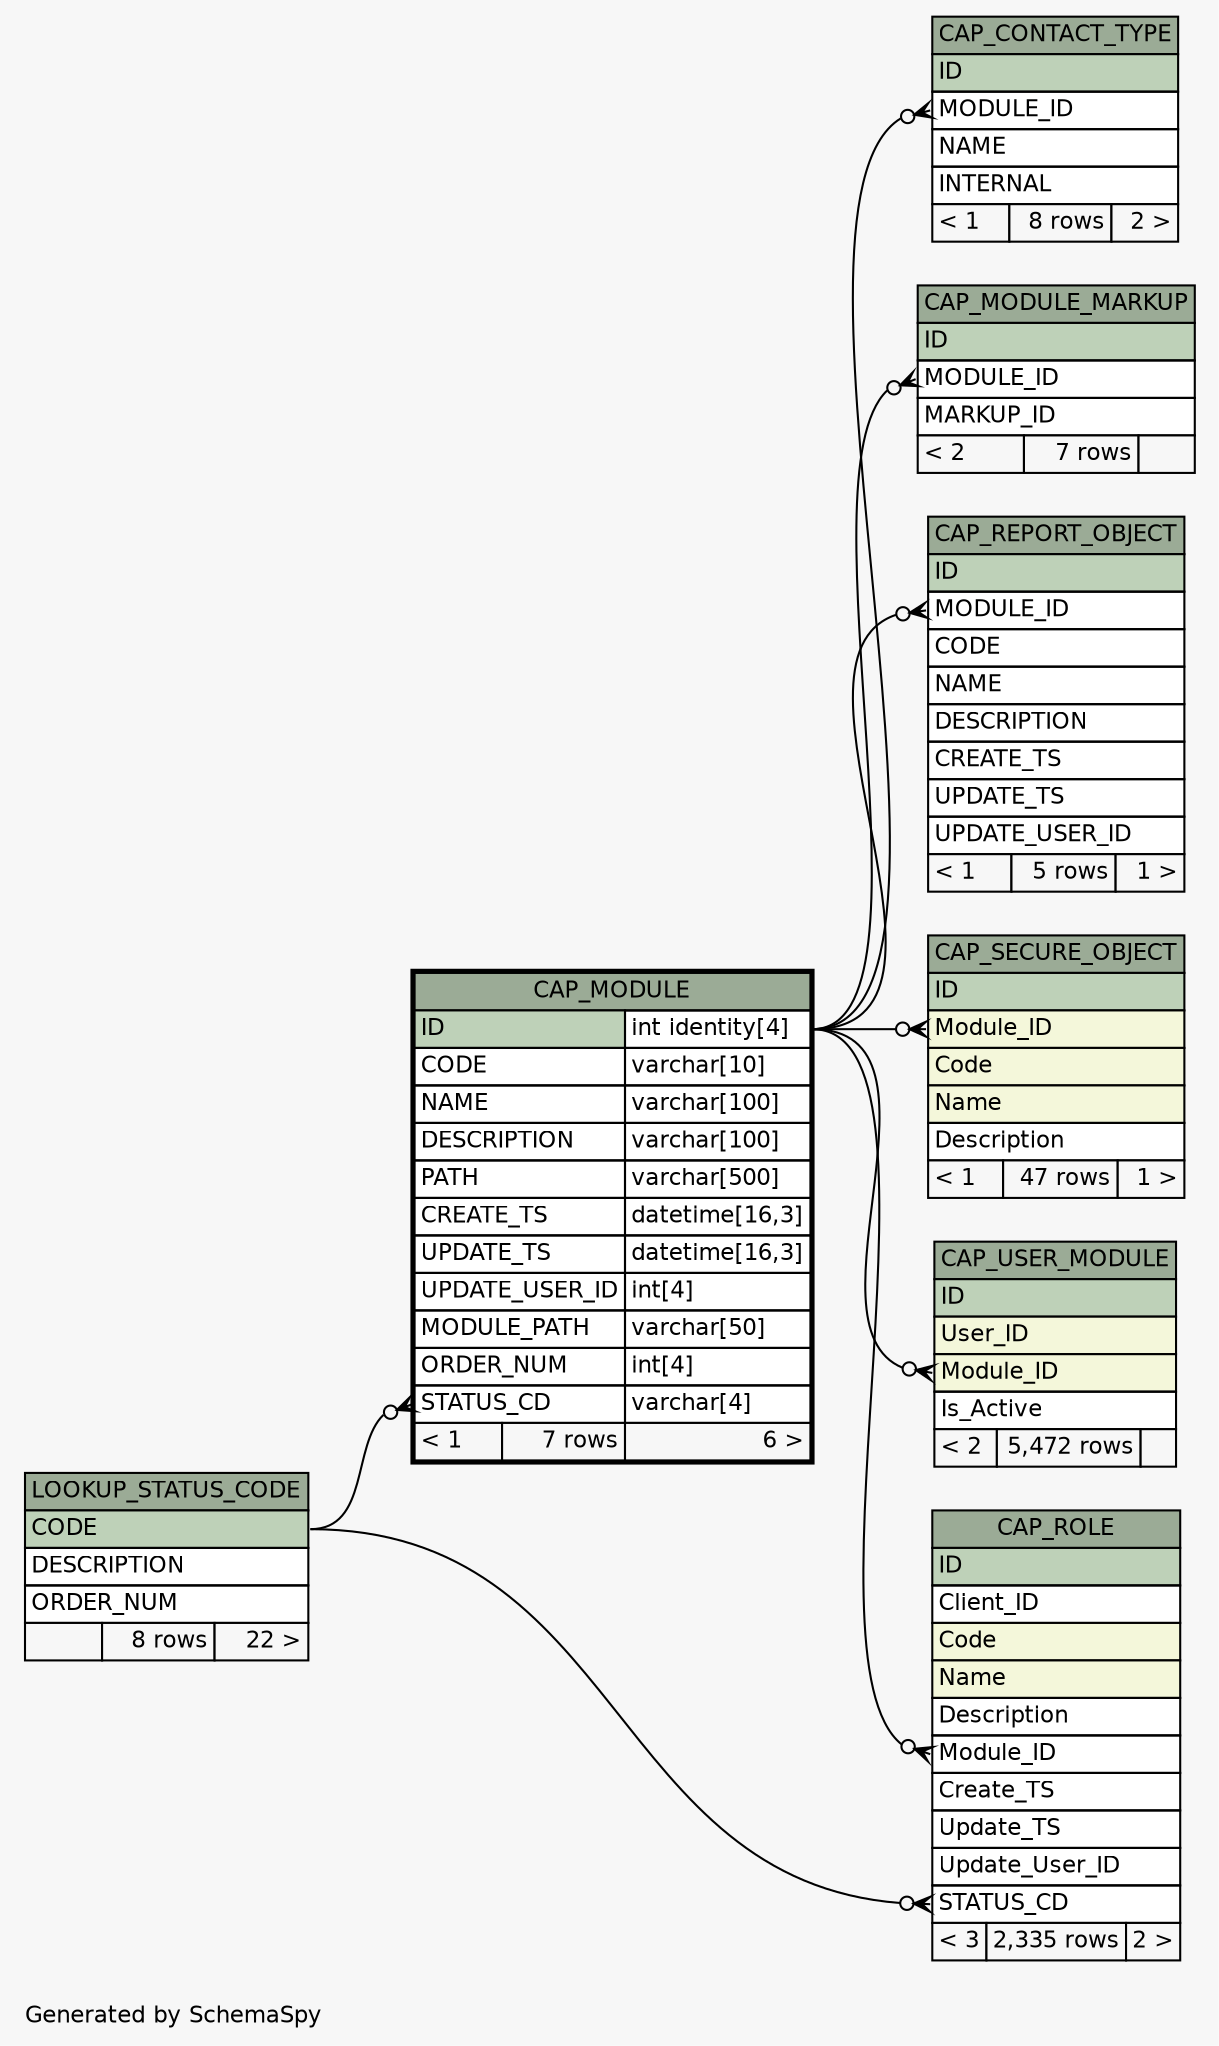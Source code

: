 // dot 2.28.0 on Windows 7 6.1
// SchemaSpy rev 590
digraph "oneDegreeRelationshipsDiagram" {
  graph [
    rankdir="RL"
    bgcolor="#f7f7f7"
    label="\nGenerated by SchemaSpy"
    labeljust="l"
    nodesep="0.18"
    ranksep="0.46"
    fontname="Helvetica"
    fontsize="11"
  ];
  node [
    fontname="Helvetica"
    fontsize="11"
    shape="plaintext"
  ];
  edge [
    arrowsize="0.8"
  ];
  "CAP_CONTACT_TYPE":"MODULE_ID":w -> "CAP_MODULE":"ID.type":e [arrowhead=none dir=back arrowtail=crowodot];
  "CAP_MODULE":"STATUS_CD":w -> "LOOKUP_STATUS_CODE":"CODE":e [arrowhead=none dir=back arrowtail=crowodot];
  "CAP_MODULE_MARKUP":"MODULE_ID":w -> "CAP_MODULE":"ID.type":e [arrowhead=none dir=back arrowtail=crowodot];
  "CAP_REPORT_OBJECT":"MODULE_ID":w -> "CAP_MODULE":"ID.type":e [arrowhead=none dir=back arrowtail=crowodot];
  "CAP_ROLE":"Module_ID":w -> "CAP_MODULE":"ID.type":e [arrowhead=none dir=back arrowtail=crowodot];
  "CAP_ROLE":"STATUS_CD":w -> "LOOKUP_STATUS_CODE":"CODE":e [arrowhead=none dir=back arrowtail=crowodot];
  "CAP_SECURE_OBJECT":"Module_ID":w -> "CAP_MODULE":"ID.type":e [arrowhead=none dir=back arrowtail=crowodot];
  "CAP_USER_MODULE":"Module_ID":w -> "CAP_MODULE":"ID.type":e [arrowhead=none dir=back arrowtail=crowodot];
  "CAP_CONTACT_TYPE" [
    label=<
    <TABLE BORDER="0" CELLBORDER="1" CELLSPACING="0" BGCOLOR="#ffffff">
      <TR><TD COLSPAN="3" BGCOLOR="#9bab96" ALIGN="CENTER">CAP_CONTACT_TYPE</TD></TR>
      <TR><TD PORT="ID" COLSPAN="3" BGCOLOR="#bed1b8" ALIGN="LEFT">ID</TD></TR>
      <TR><TD PORT="MODULE_ID" COLSPAN="3" ALIGN="LEFT">MODULE_ID</TD></TR>
      <TR><TD PORT="NAME" COLSPAN="3" ALIGN="LEFT">NAME</TD></TR>
      <TR><TD PORT="INTERNAL" COLSPAN="3" ALIGN="LEFT">INTERNAL</TD></TR>
      <TR><TD ALIGN="LEFT" BGCOLOR="#f7f7f7">&lt; 1</TD><TD ALIGN="RIGHT" BGCOLOR="#f7f7f7">8 rows</TD><TD ALIGN="RIGHT" BGCOLOR="#f7f7f7">2 &gt;</TD></TR>
    </TABLE>>
    URL="CAP_CONTACT_TYPE.html"
    tooltip="CAP_CONTACT_TYPE"
  ];
  "CAP_MODULE" [
    label=<
    <TABLE BORDER="2" CELLBORDER="1" CELLSPACING="0" BGCOLOR="#ffffff">
      <TR><TD COLSPAN="3" BGCOLOR="#9bab96" ALIGN="CENTER">CAP_MODULE</TD></TR>
      <TR><TD PORT="ID" COLSPAN="2" BGCOLOR="#bed1b8" ALIGN="LEFT">ID</TD><TD PORT="ID.type" ALIGN="LEFT">int identity[4]</TD></TR>
      <TR><TD PORT="CODE" COLSPAN="2" ALIGN="LEFT">CODE</TD><TD PORT="CODE.type" ALIGN="LEFT">varchar[10]</TD></TR>
      <TR><TD PORT="NAME" COLSPAN="2" ALIGN="LEFT">NAME</TD><TD PORT="NAME.type" ALIGN="LEFT">varchar[100]</TD></TR>
      <TR><TD PORT="DESCRIPTION" COLSPAN="2" ALIGN="LEFT">DESCRIPTION</TD><TD PORT="DESCRIPTION.type" ALIGN="LEFT">varchar[100]</TD></TR>
      <TR><TD PORT="PATH" COLSPAN="2" ALIGN="LEFT">PATH</TD><TD PORT="PATH.type" ALIGN="LEFT">varchar[500]</TD></TR>
      <TR><TD PORT="CREATE_TS" COLSPAN="2" ALIGN="LEFT">CREATE_TS</TD><TD PORT="CREATE_TS.type" ALIGN="LEFT">datetime[16,3]</TD></TR>
      <TR><TD PORT="UPDATE_TS" COLSPAN="2" ALIGN="LEFT">UPDATE_TS</TD><TD PORT="UPDATE_TS.type" ALIGN="LEFT">datetime[16,3]</TD></TR>
      <TR><TD PORT="UPDATE_USER_ID" COLSPAN="2" ALIGN="LEFT">UPDATE_USER_ID</TD><TD PORT="UPDATE_USER_ID.type" ALIGN="LEFT">int[4]</TD></TR>
      <TR><TD PORT="MODULE_PATH" COLSPAN="2" ALIGN="LEFT">MODULE_PATH</TD><TD PORT="MODULE_PATH.type" ALIGN="LEFT">varchar[50]</TD></TR>
      <TR><TD PORT="ORDER_NUM" COLSPAN="2" ALIGN="LEFT">ORDER_NUM</TD><TD PORT="ORDER_NUM.type" ALIGN="LEFT">int[4]</TD></TR>
      <TR><TD PORT="STATUS_CD" COLSPAN="2" ALIGN="LEFT">STATUS_CD</TD><TD PORT="STATUS_CD.type" ALIGN="LEFT">varchar[4]</TD></TR>
      <TR><TD ALIGN="LEFT" BGCOLOR="#f7f7f7">&lt; 1</TD><TD ALIGN="RIGHT" BGCOLOR="#f7f7f7">7 rows</TD><TD ALIGN="RIGHT" BGCOLOR="#f7f7f7">6 &gt;</TD></TR>
    </TABLE>>
    URL="CAP_MODULE.html"
    tooltip="CAP_MODULE"
  ];
  "CAP_MODULE_MARKUP" [
    label=<
    <TABLE BORDER="0" CELLBORDER="1" CELLSPACING="0" BGCOLOR="#ffffff">
      <TR><TD COLSPAN="3" BGCOLOR="#9bab96" ALIGN="CENTER">CAP_MODULE_MARKUP</TD></TR>
      <TR><TD PORT="ID" COLSPAN="3" BGCOLOR="#bed1b8" ALIGN="LEFT">ID</TD></TR>
      <TR><TD PORT="MODULE_ID" COLSPAN="3" ALIGN="LEFT">MODULE_ID</TD></TR>
      <TR><TD PORT="MARKUP_ID" COLSPAN="3" ALIGN="LEFT">MARKUP_ID</TD></TR>
      <TR><TD ALIGN="LEFT" BGCOLOR="#f7f7f7">&lt; 2</TD><TD ALIGN="RIGHT" BGCOLOR="#f7f7f7">7 rows</TD><TD ALIGN="RIGHT" BGCOLOR="#f7f7f7">  </TD></TR>
    </TABLE>>
    URL="CAP_MODULE_MARKUP.html"
    tooltip="CAP_MODULE_MARKUP"
  ];
  "CAP_REPORT_OBJECT" [
    label=<
    <TABLE BORDER="0" CELLBORDER="1" CELLSPACING="0" BGCOLOR="#ffffff">
      <TR><TD COLSPAN="3" BGCOLOR="#9bab96" ALIGN="CENTER">CAP_REPORT_OBJECT</TD></TR>
      <TR><TD PORT="ID" COLSPAN="3" BGCOLOR="#bed1b8" ALIGN="LEFT">ID</TD></TR>
      <TR><TD PORT="MODULE_ID" COLSPAN="3" ALIGN="LEFT">MODULE_ID</TD></TR>
      <TR><TD PORT="CODE" COLSPAN="3" ALIGN="LEFT">CODE</TD></TR>
      <TR><TD PORT="NAME" COLSPAN="3" ALIGN="LEFT">NAME</TD></TR>
      <TR><TD PORT="DESCRIPTION" COLSPAN="3" ALIGN="LEFT">DESCRIPTION</TD></TR>
      <TR><TD PORT="CREATE_TS" COLSPAN="3" ALIGN="LEFT">CREATE_TS</TD></TR>
      <TR><TD PORT="UPDATE_TS" COLSPAN="3" ALIGN="LEFT">UPDATE_TS</TD></TR>
      <TR><TD PORT="UPDATE_USER_ID" COLSPAN="3" ALIGN="LEFT">UPDATE_USER_ID</TD></TR>
      <TR><TD ALIGN="LEFT" BGCOLOR="#f7f7f7">&lt; 1</TD><TD ALIGN="RIGHT" BGCOLOR="#f7f7f7">5 rows</TD><TD ALIGN="RIGHT" BGCOLOR="#f7f7f7">1 &gt;</TD></TR>
    </TABLE>>
    URL="CAP_REPORT_OBJECT.html"
    tooltip="CAP_REPORT_OBJECT"
  ];
  "CAP_ROLE" [
    label=<
    <TABLE BORDER="0" CELLBORDER="1" CELLSPACING="0" BGCOLOR="#ffffff">
      <TR><TD COLSPAN="3" BGCOLOR="#9bab96" ALIGN="CENTER">CAP_ROLE</TD></TR>
      <TR><TD PORT="ID" COLSPAN="3" BGCOLOR="#bed1b8" ALIGN="LEFT">ID</TD></TR>
      <TR><TD PORT="Client_ID" COLSPAN="3" ALIGN="LEFT">Client_ID</TD></TR>
      <TR><TD PORT="Code" COLSPAN="3" BGCOLOR="#f4f7da" ALIGN="LEFT">Code</TD></TR>
      <TR><TD PORT="Name" COLSPAN="3" BGCOLOR="#f4f7da" ALIGN="LEFT">Name</TD></TR>
      <TR><TD PORT="Description" COLSPAN="3" ALIGN="LEFT">Description</TD></TR>
      <TR><TD PORT="Module_ID" COLSPAN="3" ALIGN="LEFT">Module_ID</TD></TR>
      <TR><TD PORT="Create_TS" COLSPAN="3" ALIGN="LEFT">Create_TS</TD></TR>
      <TR><TD PORT="Update_TS" COLSPAN="3" ALIGN="LEFT">Update_TS</TD></TR>
      <TR><TD PORT="Update_User_ID" COLSPAN="3" ALIGN="LEFT">Update_User_ID</TD></TR>
      <TR><TD PORT="STATUS_CD" COLSPAN="3" ALIGN="LEFT">STATUS_CD</TD></TR>
      <TR><TD ALIGN="LEFT" BGCOLOR="#f7f7f7">&lt; 3</TD><TD ALIGN="RIGHT" BGCOLOR="#f7f7f7">2,335 rows</TD><TD ALIGN="RIGHT" BGCOLOR="#f7f7f7">2 &gt;</TD></TR>
    </TABLE>>
    URL="CAP_ROLE.html"
    tooltip="CAP_ROLE"
  ];
  "CAP_SECURE_OBJECT" [
    label=<
    <TABLE BORDER="0" CELLBORDER="1" CELLSPACING="0" BGCOLOR="#ffffff">
      <TR><TD COLSPAN="3" BGCOLOR="#9bab96" ALIGN="CENTER">CAP_SECURE_OBJECT</TD></TR>
      <TR><TD PORT="ID" COLSPAN="3" BGCOLOR="#bed1b8" ALIGN="LEFT">ID</TD></TR>
      <TR><TD PORT="Module_ID" COLSPAN="3" BGCOLOR="#f4f7da" ALIGN="LEFT">Module_ID</TD></TR>
      <TR><TD PORT="Code" COLSPAN="3" BGCOLOR="#f4f7da" ALIGN="LEFT">Code</TD></TR>
      <TR><TD PORT="Name" COLSPAN="3" BGCOLOR="#f4f7da" ALIGN="LEFT">Name</TD></TR>
      <TR><TD PORT="Description" COLSPAN="3" ALIGN="LEFT">Description</TD></TR>
      <TR><TD ALIGN="LEFT" BGCOLOR="#f7f7f7">&lt; 1</TD><TD ALIGN="RIGHT" BGCOLOR="#f7f7f7">47 rows</TD><TD ALIGN="RIGHT" BGCOLOR="#f7f7f7">1 &gt;</TD></TR>
    </TABLE>>
    URL="CAP_SECURE_OBJECT.html"
    tooltip="CAP_SECURE_OBJECT"
  ];
  "CAP_USER_MODULE" [
    label=<
    <TABLE BORDER="0" CELLBORDER="1" CELLSPACING="0" BGCOLOR="#ffffff">
      <TR><TD COLSPAN="3" BGCOLOR="#9bab96" ALIGN="CENTER">CAP_USER_MODULE</TD></TR>
      <TR><TD PORT="ID" COLSPAN="3" BGCOLOR="#bed1b8" ALIGN="LEFT">ID</TD></TR>
      <TR><TD PORT="User_ID" COLSPAN="3" BGCOLOR="#f4f7da" ALIGN="LEFT">User_ID</TD></TR>
      <TR><TD PORT="Module_ID" COLSPAN="3" BGCOLOR="#f4f7da" ALIGN="LEFT">Module_ID</TD></TR>
      <TR><TD PORT="Is_Active" COLSPAN="3" ALIGN="LEFT">Is_Active</TD></TR>
      <TR><TD ALIGN="LEFT" BGCOLOR="#f7f7f7">&lt; 2</TD><TD ALIGN="RIGHT" BGCOLOR="#f7f7f7">5,472 rows</TD><TD ALIGN="RIGHT" BGCOLOR="#f7f7f7">  </TD></TR>
    </TABLE>>
    URL="CAP_USER_MODULE.html"
    tooltip="CAP_USER_MODULE"
  ];
  "LOOKUP_STATUS_CODE" [
    label=<
    <TABLE BORDER="0" CELLBORDER="1" CELLSPACING="0" BGCOLOR="#ffffff">
      <TR><TD COLSPAN="3" BGCOLOR="#9bab96" ALIGN="CENTER">LOOKUP_STATUS_CODE</TD></TR>
      <TR><TD PORT="CODE" COLSPAN="3" BGCOLOR="#bed1b8" ALIGN="LEFT">CODE</TD></TR>
      <TR><TD PORT="DESCRIPTION" COLSPAN="3" ALIGN="LEFT">DESCRIPTION</TD></TR>
      <TR><TD PORT="ORDER_NUM" COLSPAN="3" ALIGN="LEFT">ORDER_NUM</TD></TR>
      <TR><TD ALIGN="LEFT" BGCOLOR="#f7f7f7">  </TD><TD ALIGN="RIGHT" BGCOLOR="#f7f7f7">8 rows</TD><TD ALIGN="RIGHT" BGCOLOR="#f7f7f7">22 &gt;</TD></TR>
    </TABLE>>
    URL="LOOKUP_STATUS_CODE.html"
    tooltip="LOOKUP_STATUS_CODE"
  ];
}
